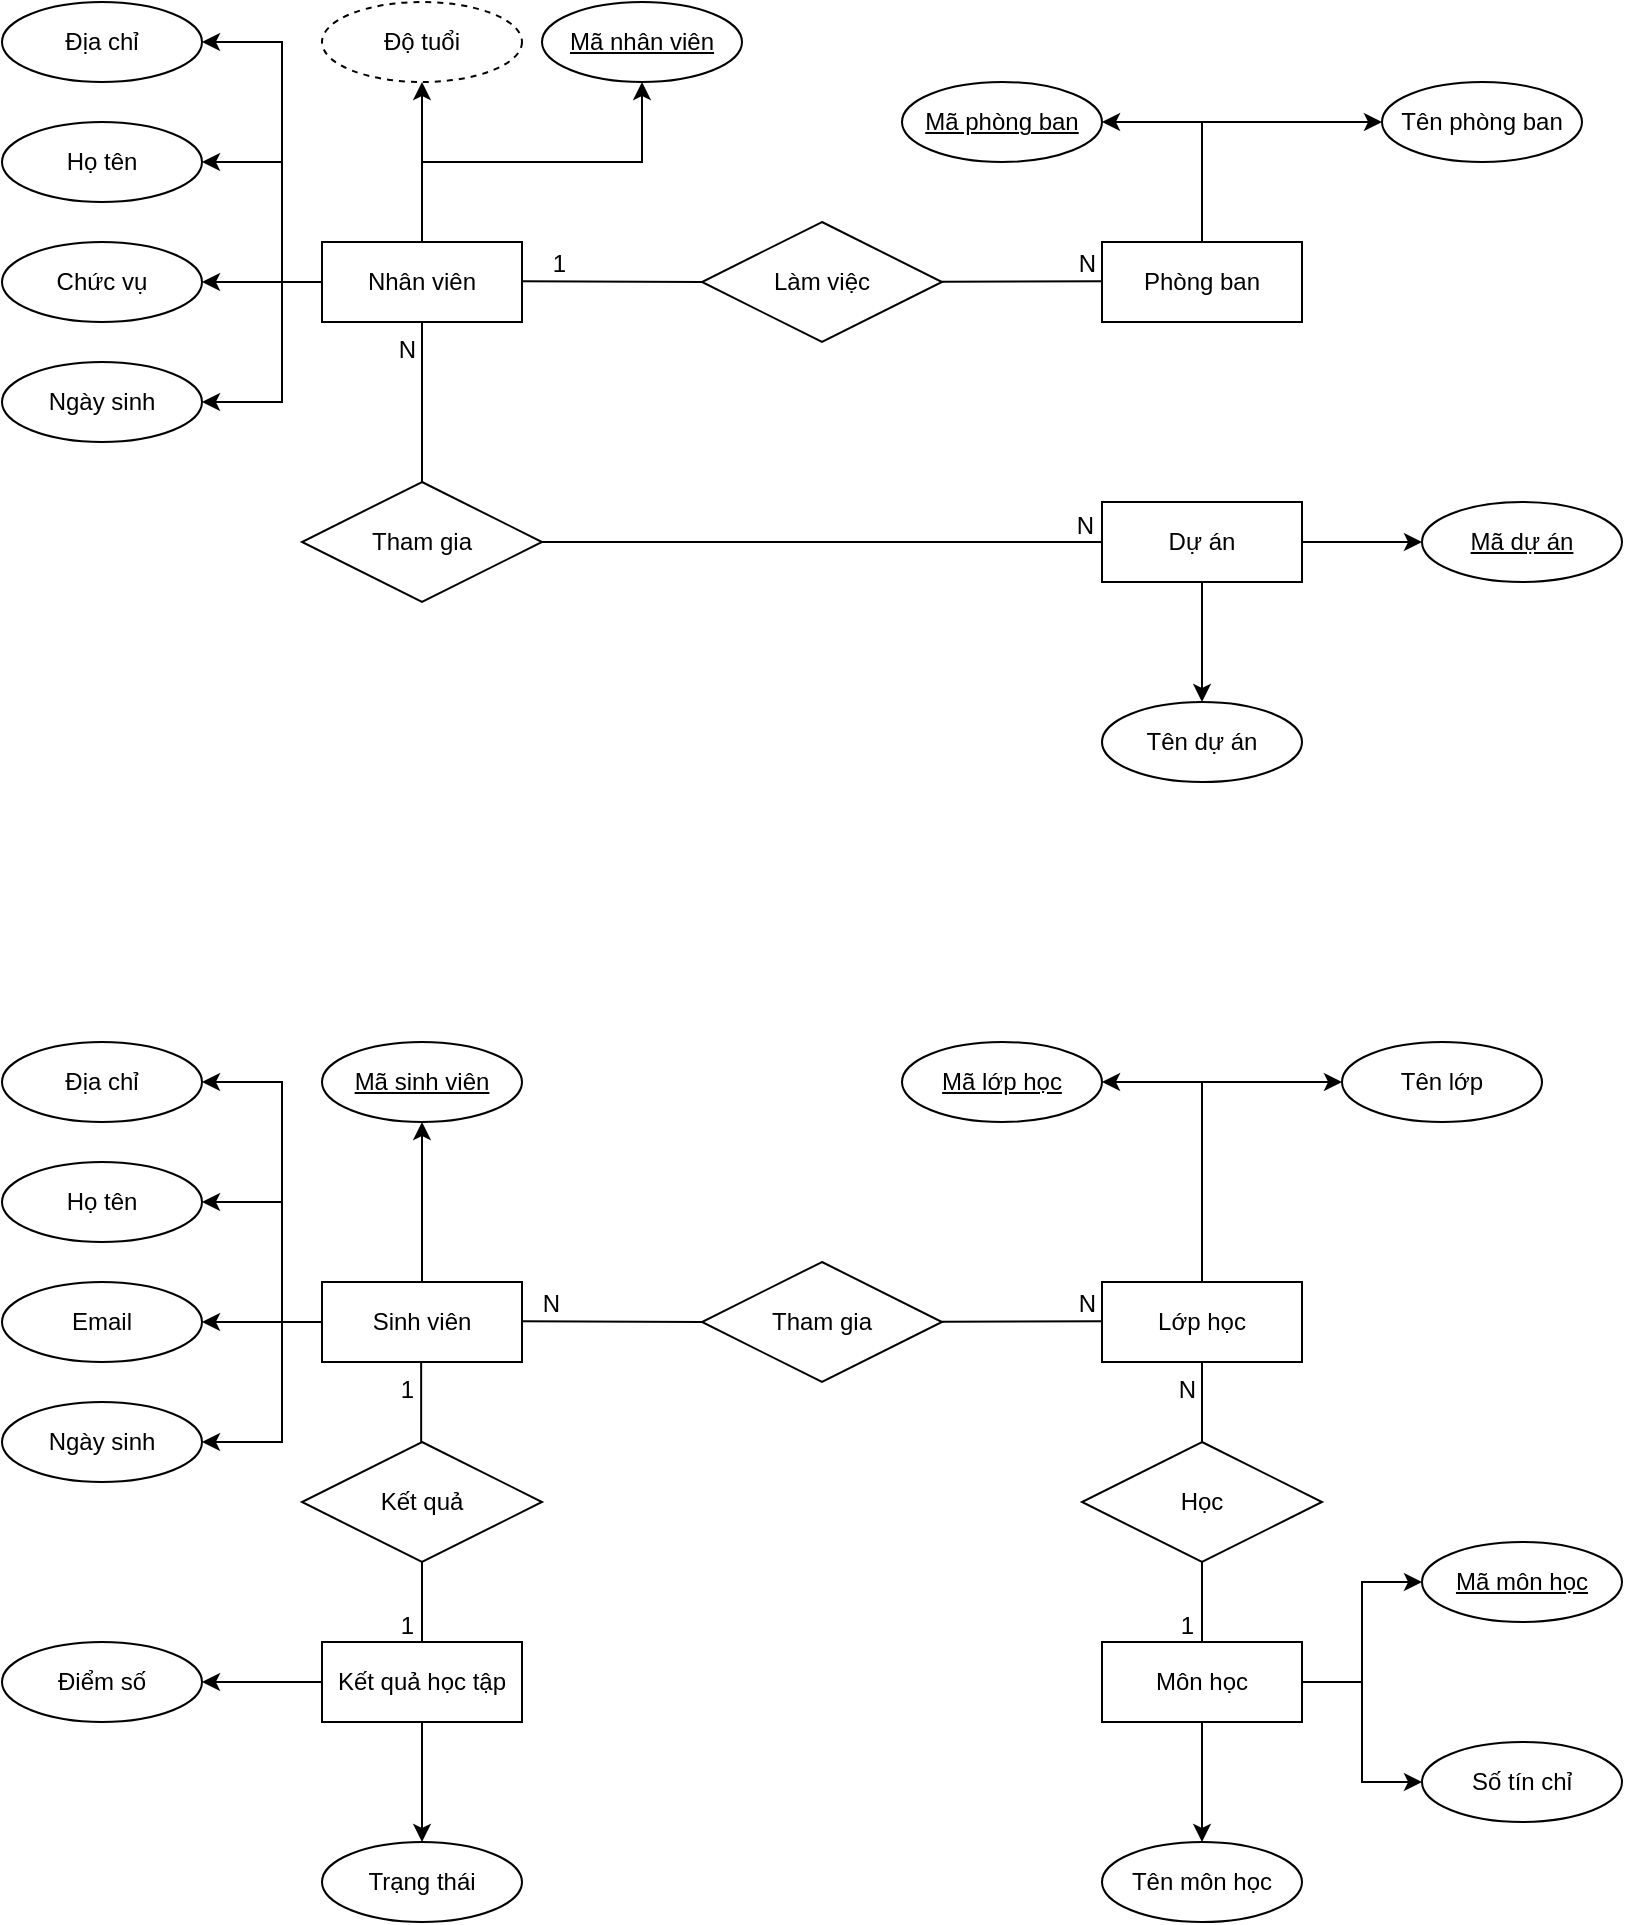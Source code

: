 <mxfile version="24.7.17">
  <diagram name="Page-1" id="e5OxKK79L2RWwcUGX4CF">
    <mxGraphModel dx="2074" dy="1196" grid="1" gridSize="10" guides="1" tooltips="1" connect="1" arrows="1" fold="1" page="1" pageScale="1" pageWidth="850" pageHeight="1100" math="0" shadow="0">
      <root>
        <mxCell id="0" />
        <mxCell id="1" parent="0" />
        <mxCell id="SHXijBLdLZHXDPx61r88-38" style="edgeStyle=orthogonalEdgeStyle;rounded=0;orthogonalLoop=1;jettySize=auto;html=1;exitX=0;exitY=0.5;exitDx=0;exitDy=0;entryX=1;entryY=0.5;entryDx=0;entryDy=0;" parent="1" source="SHXijBLdLZHXDPx61r88-1" target="SHXijBLdLZHXDPx61r88-13" edge="1">
          <mxGeometry relative="1" as="geometry" />
        </mxCell>
        <mxCell id="SHXijBLdLZHXDPx61r88-39" style="edgeStyle=orthogonalEdgeStyle;rounded=0;orthogonalLoop=1;jettySize=auto;html=1;exitX=0;exitY=0;exitDx=0;exitDy=0;entryX=1;entryY=0.5;entryDx=0;entryDy=0;" parent="1" source="SHXijBLdLZHXDPx61r88-1" target="SHXijBLdLZHXDPx61r88-15" edge="1">
          <mxGeometry relative="1" as="geometry">
            <Array as="points">
              <mxPoint x="170" y="160" />
              <mxPoint x="150" y="160" />
              <mxPoint x="150" y="100" />
            </Array>
          </mxGeometry>
        </mxCell>
        <mxCell id="SHXijBLdLZHXDPx61r88-52" style="edgeStyle=orthogonalEdgeStyle;rounded=0;orthogonalLoop=1;jettySize=auto;html=1;exitX=0;exitY=0;exitDx=0;exitDy=0;entryX=1;entryY=0.5;entryDx=0;entryDy=0;" parent="1" source="SHXijBLdLZHXDPx61r88-1" target="SHXijBLdLZHXDPx61r88-14" edge="1">
          <mxGeometry relative="1" as="geometry">
            <Array as="points">
              <mxPoint x="170" y="160" />
              <mxPoint x="150" y="160" />
              <mxPoint x="150" y="40" />
            </Array>
          </mxGeometry>
        </mxCell>
        <mxCell id="SHXijBLdLZHXDPx61r88-53" style="edgeStyle=orthogonalEdgeStyle;rounded=0;orthogonalLoop=1;jettySize=auto;html=1;exitX=0;exitY=0.5;exitDx=0;exitDy=0;entryX=1;entryY=0.5;entryDx=0;entryDy=0;" parent="1" source="SHXijBLdLZHXDPx61r88-1" target="SHXijBLdLZHXDPx61r88-12" edge="1">
          <mxGeometry relative="1" as="geometry">
            <Array as="points">
              <mxPoint x="150" y="160" />
              <mxPoint x="150" y="220" />
            </Array>
          </mxGeometry>
        </mxCell>
        <mxCell id="SHXijBLdLZHXDPx61r88-54" style="edgeStyle=orthogonalEdgeStyle;rounded=0;orthogonalLoop=1;jettySize=auto;html=1;exitX=0.5;exitY=0;exitDx=0;exitDy=0;entryX=0.5;entryY=1;entryDx=0;entryDy=0;" parent="1" source="SHXijBLdLZHXDPx61r88-1" target="SHXijBLdLZHXDPx61r88-5" edge="1">
          <mxGeometry relative="1" as="geometry" />
        </mxCell>
        <mxCell id="SHXijBLdLZHXDPx61r88-102" style="edgeStyle=orthogonalEdgeStyle;rounded=0;orthogonalLoop=1;jettySize=auto;html=1;exitX=0.5;exitY=0;exitDx=0;exitDy=0;entryX=0.5;entryY=1;entryDx=0;entryDy=0;" parent="1" source="SHXijBLdLZHXDPx61r88-1" target="SHXijBLdLZHXDPx61r88-101" edge="1">
          <mxGeometry relative="1" as="geometry" />
        </mxCell>
        <mxCell id="SHXijBLdLZHXDPx61r88-1" value="Nhân viên" style="whiteSpace=wrap;html=1;align=center;" parent="1" vertex="1">
          <mxGeometry x="170" y="140" width="100" height="40" as="geometry" />
        </mxCell>
        <mxCell id="SHXijBLdLZHXDPx61r88-55" style="edgeStyle=orthogonalEdgeStyle;rounded=0;orthogonalLoop=1;jettySize=auto;html=1;exitX=0.5;exitY=1;exitDx=0;exitDy=0;entryX=0.5;entryY=0;entryDx=0;entryDy=0;" parent="1" source="SHXijBLdLZHXDPx61r88-3" target="SHXijBLdLZHXDPx61r88-10" edge="1">
          <mxGeometry relative="1" as="geometry" />
        </mxCell>
        <mxCell id="SHXijBLdLZHXDPx61r88-56" style="edgeStyle=orthogonalEdgeStyle;rounded=0;orthogonalLoop=1;jettySize=auto;html=1;exitX=1;exitY=0.5;exitDx=0;exitDy=0;entryX=0;entryY=0.5;entryDx=0;entryDy=0;" parent="1" source="SHXijBLdLZHXDPx61r88-3" target="SHXijBLdLZHXDPx61r88-6" edge="1">
          <mxGeometry relative="1" as="geometry" />
        </mxCell>
        <mxCell id="SHXijBLdLZHXDPx61r88-3" value="Dự án" style="whiteSpace=wrap;html=1;align=center;" parent="1" vertex="1">
          <mxGeometry x="560" y="270" width="100" height="40" as="geometry" />
        </mxCell>
        <mxCell id="SHXijBLdLZHXDPx61r88-94" style="edgeStyle=orthogonalEdgeStyle;rounded=0;orthogonalLoop=1;jettySize=auto;html=1;exitX=0.5;exitY=0;exitDx=0;exitDy=0;entryX=1;entryY=0.5;entryDx=0;entryDy=0;" parent="1" source="SHXijBLdLZHXDPx61r88-4" target="SHXijBLdLZHXDPx61r88-7" edge="1">
          <mxGeometry relative="1" as="geometry" />
        </mxCell>
        <mxCell id="SHXijBLdLZHXDPx61r88-95" style="edgeStyle=orthogonalEdgeStyle;rounded=0;orthogonalLoop=1;jettySize=auto;html=1;exitX=0.5;exitY=0;exitDx=0;exitDy=0;entryX=0;entryY=0.5;entryDx=0;entryDy=0;" parent="1" source="SHXijBLdLZHXDPx61r88-4" target="SHXijBLdLZHXDPx61r88-11" edge="1">
          <mxGeometry relative="1" as="geometry" />
        </mxCell>
        <mxCell id="SHXijBLdLZHXDPx61r88-4" value="Phòng ban" style="whiteSpace=wrap;html=1;align=center;" parent="1" vertex="1">
          <mxGeometry x="560" y="140" width="100" height="40" as="geometry" />
        </mxCell>
        <mxCell id="SHXijBLdLZHXDPx61r88-5" value="Mã nhân viên" style="ellipse;whiteSpace=wrap;html=1;align=center;fontStyle=4;" parent="1" vertex="1">
          <mxGeometry x="280" y="20" width="100" height="40" as="geometry" />
        </mxCell>
        <mxCell id="SHXijBLdLZHXDPx61r88-6" value="Mã dự án" style="ellipse;whiteSpace=wrap;html=1;align=center;fontStyle=4;" parent="1" vertex="1">
          <mxGeometry x="720" y="270" width="100" height="40" as="geometry" />
        </mxCell>
        <mxCell id="SHXijBLdLZHXDPx61r88-7" value="Mã phòng ban" style="ellipse;whiteSpace=wrap;html=1;align=center;fontStyle=4;" parent="1" vertex="1">
          <mxGeometry x="460" y="60" width="100" height="40" as="geometry" />
        </mxCell>
        <mxCell id="SHXijBLdLZHXDPx61r88-10" value="Tên dự án" style="ellipse;whiteSpace=wrap;html=1;align=center;" parent="1" vertex="1">
          <mxGeometry x="560" y="370" width="100" height="40" as="geometry" />
        </mxCell>
        <mxCell id="SHXijBLdLZHXDPx61r88-11" value="Tên phòng ban" style="ellipse;whiteSpace=wrap;html=1;align=center;" parent="1" vertex="1">
          <mxGeometry x="700" y="60" width="100" height="40" as="geometry" />
        </mxCell>
        <mxCell id="SHXijBLdLZHXDPx61r88-12" value="Ngày sinh" style="ellipse;whiteSpace=wrap;html=1;align=center;" parent="1" vertex="1">
          <mxGeometry x="10" y="200" width="100" height="40" as="geometry" />
        </mxCell>
        <mxCell id="SHXijBLdLZHXDPx61r88-13" value="Chức vụ" style="ellipse;whiteSpace=wrap;html=1;align=center;" parent="1" vertex="1">
          <mxGeometry x="10" y="140" width="100" height="40" as="geometry" />
        </mxCell>
        <mxCell id="SHXijBLdLZHXDPx61r88-14" value="Địa chỉ" style="ellipse;whiteSpace=wrap;html=1;align=center;" parent="1" vertex="1">
          <mxGeometry x="10" y="20" width="100" height="40" as="geometry" />
        </mxCell>
        <mxCell id="SHXijBLdLZHXDPx61r88-15" value="Họ tên" style="ellipse;whiteSpace=wrap;html=1;align=center;" parent="1" vertex="1">
          <mxGeometry x="10" y="80" width="100" height="40" as="geometry" />
        </mxCell>
        <mxCell id="SHXijBLdLZHXDPx61r88-19" value="Làm việc" style="shape=rhombus;perimeter=rhombusPerimeter;whiteSpace=wrap;html=1;align=center;" parent="1" vertex="1">
          <mxGeometry x="360" y="130" width="120" height="60" as="geometry" />
        </mxCell>
        <mxCell id="SHXijBLdLZHXDPx61r88-43" value="" style="endArrow=none;html=1;rounded=0;entryX=0;entryY=0.5;entryDx=0;entryDy=0;" parent="1" target="SHXijBLdLZHXDPx61r88-19" edge="1">
          <mxGeometry relative="1" as="geometry">
            <mxPoint x="270" y="159.58" as="sourcePoint" />
            <mxPoint x="350" y="159.92" as="targetPoint" />
          </mxGeometry>
        </mxCell>
        <mxCell id="SHXijBLdLZHXDPx61r88-44" value="1" style="resizable=0;html=1;whiteSpace=wrap;align=right;verticalAlign=bottom;" parent="SHXijBLdLZHXDPx61r88-43" connectable="0" vertex="1">
          <mxGeometry x="1" relative="1" as="geometry">
            <mxPoint x="-66" as="offset" />
          </mxGeometry>
        </mxCell>
        <mxCell id="SHXijBLdLZHXDPx61r88-45" value="" style="endArrow=none;html=1;rounded=0;" parent="1" source="SHXijBLdLZHXDPx61r88-19" edge="1">
          <mxGeometry relative="1" as="geometry">
            <mxPoint x="460" y="159.58" as="sourcePoint" />
            <mxPoint x="560" y="159.58" as="targetPoint" />
          </mxGeometry>
        </mxCell>
        <mxCell id="SHXijBLdLZHXDPx61r88-46" value="N" style="resizable=0;html=1;whiteSpace=wrap;align=right;verticalAlign=bottom;" parent="SHXijBLdLZHXDPx61r88-45" connectable="0" vertex="1">
          <mxGeometry x="1" relative="1" as="geometry">
            <mxPoint x="-2" as="offset" />
          </mxGeometry>
        </mxCell>
        <mxCell id="SHXijBLdLZHXDPx61r88-57" value="" style="endArrow=none;html=1;rounded=0;entryX=0.5;entryY=1;entryDx=0;entryDy=0;" parent="1" source="SHXijBLdLZHXDPx61r88-48" target="SHXijBLdLZHXDPx61r88-1" edge="1">
          <mxGeometry relative="1" as="geometry">
            <mxPoint x="220" y="400" as="sourcePoint" />
            <mxPoint x="380" y="400" as="targetPoint" />
          </mxGeometry>
        </mxCell>
        <mxCell id="SHXijBLdLZHXDPx61r88-58" value="N" style="resizable=0;html=1;whiteSpace=wrap;align=right;verticalAlign=bottom;" parent="SHXijBLdLZHXDPx61r88-57" connectable="0" vertex="1">
          <mxGeometry x="1" relative="1" as="geometry">
            <mxPoint x="-2" y="22" as="offset" />
          </mxGeometry>
        </mxCell>
        <mxCell id="SHXijBLdLZHXDPx61r88-59" value="" style="endArrow=none;html=1;rounded=0;exitX=1;exitY=0.5;exitDx=0;exitDy=0;entryX=0;entryY=0.5;entryDx=0;entryDy=0;" parent="1" source="SHXijBLdLZHXDPx61r88-48" target="SHXijBLdLZHXDPx61r88-3" edge="1">
          <mxGeometry relative="1" as="geometry">
            <mxPoint x="400" y="430" as="sourcePoint" />
            <mxPoint x="560" y="430" as="targetPoint" />
          </mxGeometry>
        </mxCell>
        <mxCell id="SHXijBLdLZHXDPx61r88-60" value="N" style="resizable=0;html=1;whiteSpace=wrap;align=right;verticalAlign=bottom;" parent="SHXijBLdLZHXDPx61r88-59" connectable="0" vertex="1">
          <mxGeometry x="1" relative="1" as="geometry">
            <mxPoint x="-3" as="offset" />
          </mxGeometry>
        </mxCell>
        <mxCell id="SHXijBLdLZHXDPx61r88-48" value="Tham gia" style="shape=rhombus;perimeter=rhombusPerimeter;whiteSpace=wrap;html=1;align=center;" parent="1" vertex="1">
          <mxGeometry x="160" y="260" width="120" height="60" as="geometry" />
        </mxCell>
        <mxCell id="SHXijBLdLZHXDPx61r88-63" style="edgeStyle=orthogonalEdgeStyle;rounded=0;orthogonalLoop=1;jettySize=auto;html=1;exitX=0;exitY=0.5;exitDx=0;exitDy=0;entryX=1;entryY=0.5;entryDx=0;entryDy=0;" parent="1" source="SHXijBLdLZHXDPx61r88-69" target="SHXijBLdLZHXDPx61r88-80" edge="1">
          <mxGeometry relative="1" as="geometry" />
        </mxCell>
        <mxCell id="SHXijBLdLZHXDPx61r88-64" style="edgeStyle=orthogonalEdgeStyle;rounded=0;orthogonalLoop=1;jettySize=auto;html=1;exitX=0;exitY=0;exitDx=0;exitDy=0;entryX=1;entryY=0.5;entryDx=0;entryDy=0;" parent="1" source="SHXijBLdLZHXDPx61r88-69" target="SHXijBLdLZHXDPx61r88-82" edge="1">
          <mxGeometry relative="1" as="geometry">
            <Array as="points">
              <mxPoint x="170" y="680" />
              <mxPoint x="150" y="680" />
              <mxPoint x="150" y="620" />
            </Array>
          </mxGeometry>
        </mxCell>
        <mxCell id="SHXijBLdLZHXDPx61r88-66" style="edgeStyle=orthogonalEdgeStyle;rounded=0;orthogonalLoop=1;jettySize=auto;html=1;exitX=0;exitY=0;exitDx=0;exitDy=0;entryX=1;entryY=0.5;entryDx=0;entryDy=0;" parent="1" source="SHXijBLdLZHXDPx61r88-69" target="SHXijBLdLZHXDPx61r88-81" edge="1">
          <mxGeometry relative="1" as="geometry">
            <Array as="points">
              <mxPoint x="170" y="680" />
              <mxPoint x="150" y="680" />
              <mxPoint x="150" y="560" />
            </Array>
          </mxGeometry>
        </mxCell>
        <mxCell id="SHXijBLdLZHXDPx61r88-67" style="edgeStyle=orthogonalEdgeStyle;rounded=0;orthogonalLoop=1;jettySize=auto;html=1;exitX=0;exitY=0.5;exitDx=0;exitDy=0;entryX=1;entryY=0.5;entryDx=0;entryDy=0;" parent="1" source="SHXijBLdLZHXDPx61r88-69" target="SHXijBLdLZHXDPx61r88-79" edge="1">
          <mxGeometry relative="1" as="geometry">
            <Array as="points">
              <mxPoint x="150" y="680" />
              <mxPoint x="150" y="740" />
            </Array>
          </mxGeometry>
        </mxCell>
        <mxCell id="SHXijBLdLZHXDPx61r88-68" style="edgeStyle=orthogonalEdgeStyle;rounded=0;orthogonalLoop=1;jettySize=auto;html=1;exitX=0.5;exitY=0;exitDx=0;exitDy=0;entryX=0.5;entryY=1;entryDx=0;entryDy=0;" parent="1" source="SHXijBLdLZHXDPx61r88-69" target="SHXijBLdLZHXDPx61r88-74" edge="1">
          <mxGeometry relative="1" as="geometry" />
        </mxCell>
        <mxCell id="SHXijBLdLZHXDPx61r88-69" value="Sinh viên" style="whiteSpace=wrap;html=1;align=center;" parent="1" vertex="1">
          <mxGeometry x="170" y="660" width="100" height="40" as="geometry" />
        </mxCell>
        <mxCell id="SHXijBLdLZHXDPx61r88-70" style="edgeStyle=orthogonalEdgeStyle;rounded=0;orthogonalLoop=1;jettySize=auto;html=1;exitX=0.5;exitY=1;exitDx=0;exitDy=0;entryX=0.5;entryY=0;entryDx=0;entryDy=0;" parent="1" source="SHXijBLdLZHXDPx61r88-72" target="SHXijBLdLZHXDPx61r88-77" edge="1">
          <mxGeometry relative="1" as="geometry" />
        </mxCell>
        <mxCell id="SHXijBLdLZHXDPx61r88-71" style="edgeStyle=orthogonalEdgeStyle;rounded=0;orthogonalLoop=1;jettySize=auto;html=1;exitX=1;exitY=0.5;exitDx=0;exitDy=0;entryX=0;entryY=0.5;entryDx=0;entryDy=0;" parent="1" source="SHXijBLdLZHXDPx61r88-72" target="SHXijBLdLZHXDPx61r88-75" edge="1">
          <mxGeometry relative="1" as="geometry" />
        </mxCell>
        <mxCell id="SHXijBLdLZHXDPx61r88-100" style="edgeStyle=orthogonalEdgeStyle;rounded=0;orthogonalLoop=1;jettySize=auto;html=1;exitX=1;exitY=0.5;exitDx=0;exitDy=0;entryX=0;entryY=0.5;entryDx=0;entryDy=0;" parent="1" source="SHXijBLdLZHXDPx61r88-72" target="SHXijBLdLZHXDPx61r88-98" edge="1">
          <mxGeometry relative="1" as="geometry" />
        </mxCell>
        <mxCell id="SHXijBLdLZHXDPx61r88-72" value="Môn học" style="whiteSpace=wrap;html=1;align=center;" parent="1" vertex="1">
          <mxGeometry x="560" y="840" width="100" height="40" as="geometry" />
        </mxCell>
        <mxCell id="SHXijBLdLZHXDPx61r88-96" style="edgeStyle=orthogonalEdgeStyle;rounded=0;orthogonalLoop=1;jettySize=auto;html=1;exitX=0.5;exitY=0;exitDx=0;exitDy=0;entryX=0;entryY=0.5;entryDx=0;entryDy=0;" parent="1" source="SHXijBLdLZHXDPx61r88-73" target="SHXijBLdLZHXDPx61r88-78" edge="1">
          <mxGeometry relative="1" as="geometry" />
        </mxCell>
        <mxCell id="SHXijBLdLZHXDPx61r88-97" style="edgeStyle=orthogonalEdgeStyle;rounded=0;orthogonalLoop=1;jettySize=auto;html=1;exitX=0.5;exitY=0;exitDx=0;exitDy=0;entryX=1;entryY=0.5;entryDx=0;entryDy=0;" parent="1" source="SHXijBLdLZHXDPx61r88-73" target="SHXijBLdLZHXDPx61r88-76" edge="1">
          <mxGeometry relative="1" as="geometry" />
        </mxCell>
        <mxCell id="SHXijBLdLZHXDPx61r88-73" value="Lớp học" style="whiteSpace=wrap;html=1;align=center;" parent="1" vertex="1">
          <mxGeometry x="560" y="660" width="100" height="40" as="geometry" />
        </mxCell>
        <mxCell id="SHXijBLdLZHXDPx61r88-74" value="Mã sinh viên" style="ellipse;whiteSpace=wrap;html=1;align=center;fontStyle=4;" parent="1" vertex="1">
          <mxGeometry x="170" y="540" width="100" height="40" as="geometry" />
        </mxCell>
        <mxCell id="SHXijBLdLZHXDPx61r88-75" value="Mã môn học" style="ellipse;whiteSpace=wrap;html=1;align=center;fontStyle=4;" parent="1" vertex="1">
          <mxGeometry x="720" y="790" width="100" height="40" as="geometry" />
        </mxCell>
        <mxCell id="SHXijBLdLZHXDPx61r88-76" value="Mã lớp học" style="ellipse;whiteSpace=wrap;html=1;align=center;fontStyle=4;" parent="1" vertex="1">
          <mxGeometry x="460" y="540" width="100" height="40" as="geometry" />
        </mxCell>
        <mxCell id="SHXijBLdLZHXDPx61r88-77" value="Tên môn học" style="ellipse;whiteSpace=wrap;html=1;align=center;" parent="1" vertex="1">
          <mxGeometry x="560" y="940" width="100" height="40" as="geometry" />
        </mxCell>
        <mxCell id="SHXijBLdLZHXDPx61r88-78" value="Tên lớp" style="ellipse;whiteSpace=wrap;html=1;align=center;" parent="1" vertex="1">
          <mxGeometry x="680" y="540" width="100" height="40" as="geometry" />
        </mxCell>
        <mxCell id="SHXijBLdLZHXDPx61r88-79" value="Ngày sinh" style="ellipse;whiteSpace=wrap;html=1;align=center;" parent="1" vertex="1">
          <mxGeometry x="10" y="720" width="100" height="40" as="geometry" />
        </mxCell>
        <mxCell id="SHXijBLdLZHXDPx61r88-80" value="Email" style="ellipse;whiteSpace=wrap;html=1;align=center;" parent="1" vertex="1">
          <mxGeometry x="10" y="660" width="100" height="40" as="geometry" />
        </mxCell>
        <mxCell id="SHXijBLdLZHXDPx61r88-81" value="Địa chỉ" style="ellipse;whiteSpace=wrap;html=1;align=center;" parent="1" vertex="1">
          <mxGeometry x="10" y="540" width="100" height="40" as="geometry" />
        </mxCell>
        <mxCell id="SHXijBLdLZHXDPx61r88-82" value="Họ tên" style="ellipse;whiteSpace=wrap;html=1;align=center;" parent="1" vertex="1">
          <mxGeometry x="10" y="600" width="100" height="40" as="geometry" />
        </mxCell>
        <mxCell id="SHXijBLdLZHXDPx61r88-84" value="Tham gia" style="shape=rhombus;perimeter=rhombusPerimeter;whiteSpace=wrap;html=1;align=center;" parent="1" vertex="1">
          <mxGeometry x="360" y="650" width="120" height="60" as="geometry" />
        </mxCell>
        <mxCell id="SHXijBLdLZHXDPx61r88-85" value="" style="endArrow=none;html=1;rounded=0;entryX=0;entryY=0.5;entryDx=0;entryDy=0;" parent="1" target="SHXijBLdLZHXDPx61r88-84" edge="1">
          <mxGeometry relative="1" as="geometry">
            <mxPoint x="270" y="679.58" as="sourcePoint" />
            <mxPoint x="350" y="679.92" as="targetPoint" />
          </mxGeometry>
        </mxCell>
        <mxCell id="SHXijBLdLZHXDPx61r88-86" value="N" style="resizable=0;html=1;whiteSpace=wrap;align=right;verticalAlign=bottom;" parent="SHXijBLdLZHXDPx61r88-85" connectable="0" vertex="1">
          <mxGeometry x="1" relative="1" as="geometry">
            <mxPoint x="-69" as="offset" />
          </mxGeometry>
        </mxCell>
        <mxCell id="SHXijBLdLZHXDPx61r88-87" value="" style="endArrow=none;html=1;rounded=0;" parent="1" source="SHXijBLdLZHXDPx61r88-84" edge="1">
          <mxGeometry relative="1" as="geometry">
            <mxPoint x="460" y="679.58" as="sourcePoint" />
            <mxPoint x="560" y="679.58" as="targetPoint" />
          </mxGeometry>
        </mxCell>
        <mxCell id="SHXijBLdLZHXDPx61r88-88" value="N" style="resizable=0;html=1;whiteSpace=wrap;align=right;verticalAlign=bottom;" parent="SHXijBLdLZHXDPx61r88-87" connectable="0" vertex="1">
          <mxGeometry x="1" relative="1" as="geometry">
            <mxPoint x="-2" as="offset" />
          </mxGeometry>
        </mxCell>
        <mxCell id="SHXijBLdLZHXDPx61r88-89" value="" style="endArrow=none;html=1;rounded=0;entryX=0.5;entryY=1;entryDx=0;entryDy=0;exitX=0.5;exitY=0;exitDx=0;exitDy=0;" parent="1" source="SHXijBLdLZHXDPx61r88-93" target="SHXijBLdLZHXDPx61r88-73" edge="1">
          <mxGeometry relative="1" as="geometry">
            <mxPoint x="220" y="920" as="sourcePoint" />
            <mxPoint x="380" y="920" as="targetPoint" />
          </mxGeometry>
        </mxCell>
        <mxCell id="SHXijBLdLZHXDPx61r88-90" value="N" style="resizable=0;html=1;whiteSpace=wrap;align=right;verticalAlign=bottom;" parent="SHXijBLdLZHXDPx61r88-89" connectable="0" vertex="1">
          <mxGeometry x="1" relative="1" as="geometry">
            <mxPoint x="-2" y="22" as="offset" />
          </mxGeometry>
        </mxCell>
        <mxCell id="SHXijBLdLZHXDPx61r88-91" value="" style="endArrow=none;html=1;rounded=0;exitX=0.5;exitY=1;exitDx=0;exitDy=0;entryX=0.5;entryY=0;entryDx=0;entryDy=0;" parent="1" source="SHXijBLdLZHXDPx61r88-93" target="SHXijBLdLZHXDPx61r88-72" edge="1">
          <mxGeometry relative="1" as="geometry">
            <mxPoint x="400" y="950" as="sourcePoint" />
            <mxPoint x="560" y="950" as="targetPoint" />
          </mxGeometry>
        </mxCell>
        <mxCell id="SHXijBLdLZHXDPx61r88-92" value="1" style="resizable=0;html=1;whiteSpace=wrap;align=right;verticalAlign=bottom;" parent="SHXijBLdLZHXDPx61r88-91" connectable="0" vertex="1">
          <mxGeometry x="1" relative="1" as="geometry">
            <mxPoint x="-3" as="offset" />
          </mxGeometry>
        </mxCell>
        <mxCell id="SHXijBLdLZHXDPx61r88-93" value="Học" style="shape=rhombus;perimeter=rhombusPerimeter;whiteSpace=wrap;html=1;align=center;" parent="1" vertex="1">
          <mxGeometry x="550" y="740" width="120" height="60" as="geometry" />
        </mxCell>
        <mxCell id="SHXijBLdLZHXDPx61r88-98" value="Số tín chỉ" style="ellipse;whiteSpace=wrap;html=1;align=center;" parent="1" vertex="1">
          <mxGeometry x="720" y="890" width="100" height="40" as="geometry" />
        </mxCell>
        <mxCell id="SHXijBLdLZHXDPx61r88-101" value="Độ tuổi" style="ellipse;whiteSpace=wrap;html=1;align=center;dashed=1;" parent="1" vertex="1">
          <mxGeometry x="170" y="20" width="100" height="40" as="geometry" />
        </mxCell>
        <mxCell id="SHXijBLdLZHXDPx61r88-103" style="edgeStyle=orthogonalEdgeStyle;rounded=0;orthogonalLoop=1;jettySize=auto;html=1;exitX=0.5;exitY=1;exitDx=0;exitDy=0;entryX=0.5;entryY=0;entryDx=0;entryDy=0;" parent="1" source="SHXijBLdLZHXDPx61r88-106" target="SHXijBLdLZHXDPx61r88-108" edge="1">
          <mxGeometry relative="1" as="geometry" />
        </mxCell>
        <mxCell id="SHXijBLdLZHXDPx61r88-115" style="edgeStyle=orthogonalEdgeStyle;rounded=0;orthogonalLoop=1;jettySize=auto;html=1;exitX=0;exitY=0.5;exitDx=0;exitDy=0;entryX=1;entryY=0.5;entryDx=0;entryDy=0;" parent="1" source="SHXijBLdLZHXDPx61r88-106" target="SHXijBLdLZHXDPx61r88-111" edge="1">
          <mxGeometry relative="1" as="geometry" />
        </mxCell>
        <mxCell id="SHXijBLdLZHXDPx61r88-106" value="Kết quả học tập" style="whiteSpace=wrap;html=1;align=center;" parent="1" vertex="1">
          <mxGeometry x="170" y="840" width="100" height="40" as="geometry" />
        </mxCell>
        <mxCell id="SHXijBLdLZHXDPx61r88-108" value="Trạng thái" style="ellipse;whiteSpace=wrap;html=1;align=center;" parent="1" vertex="1">
          <mxGeometry x="170" y="940" width="100" height="40" as="geometry" />
        </mxCell>
        <mxCell id="SHXijBLdLZHXDPx61r88-109" value="" style="endArrow=none;html=1;rounded=0;exitX=0.5;exitY=1;exitDx=0;exitDy=0;entryX=0.5;entryY=0;entryDx=0;entryDy=0;" parent="1" target="SHXijBLdLZHXDPx61r88-106" edge="1">
          <mxGeometry relative="1" as="geometry">
            <mxPoint x="220" y="800" as="sourcePoint" />
            <mxPoint x="170" y="950" as="targetPoint" />
          </mxGeometry>
        </mxCell>
        <mxCell id="SHXijBLdLZHXDPx61r88-110" value="1" style="resizable=0;html=1;whiteSpace=wrap;align=right;verticalAlign=bottom;" parent="SHXijBLdLZHXDPx61r88-109" connectable="0" vertex="1">
          <mxGeometry x="1" relative="1" as="geometry">
            <mxPoint x="-3" as="offset" />
          </mxGeometry>
        </mxCell>
        <mxCell id="SHXijBLdLZHXDPx61r88-111" value="Điểm số" style="ellipse;whiteSpace=wrap;html=1;align=center;" parent="1" vertex="1">
          <mxGeometry x="10" y="840" width="100" height="40" as="geometry" />
        </mxCell>
        <mxCell id="SHXijBLdLZHXDPx61r88-112" value="Kết quả" style="shape=rhombus;perimeter=rhombusPerimeter;whiteSpace=wrap;html=1;align=center;" parent="1" vertex="1">
          <mxGeometry x="160" y="740" width="120" height="60" as="geometry" />
        </mxCell>
        <mxCell id="SHXijBLdLZHXDPx61r88-113" value="" style="endArrow=none;html=1;rounded=0;entryX=0.5;entryY=1;entryDx=0;entryDy=0;exitX=0.5;exitY=0;exitDx=0;exitDy=0;" parent="1" edge="1">
          <mxGeometry relative="1" as="geometry">
            <mxPoint x="219.58" y="740" as="sourcePoint" />
            <mxPoint x="219.58" y="700" as="targetPoint" />
          </mxGeometry>
        </mxCell>
        <mxCell id="SHXijBLdLZHXDPx61r88-114" value="1" style="resizable=0;html=1;whiteSpace=wrap;align=right;verticalAlign=bottom;" parent="SHXijBLdLZHXDPx61r88-113" connectable="0" vertex="1">
          <mxGeometry x="1" relative="1" as="geometry">
            <mxPoint x="-2" y="22" as="offset" />
          </mxGeometry>
        </mxCell>
      </root>
    </mxGraphModel>
  </diagram>
</mxfile>
